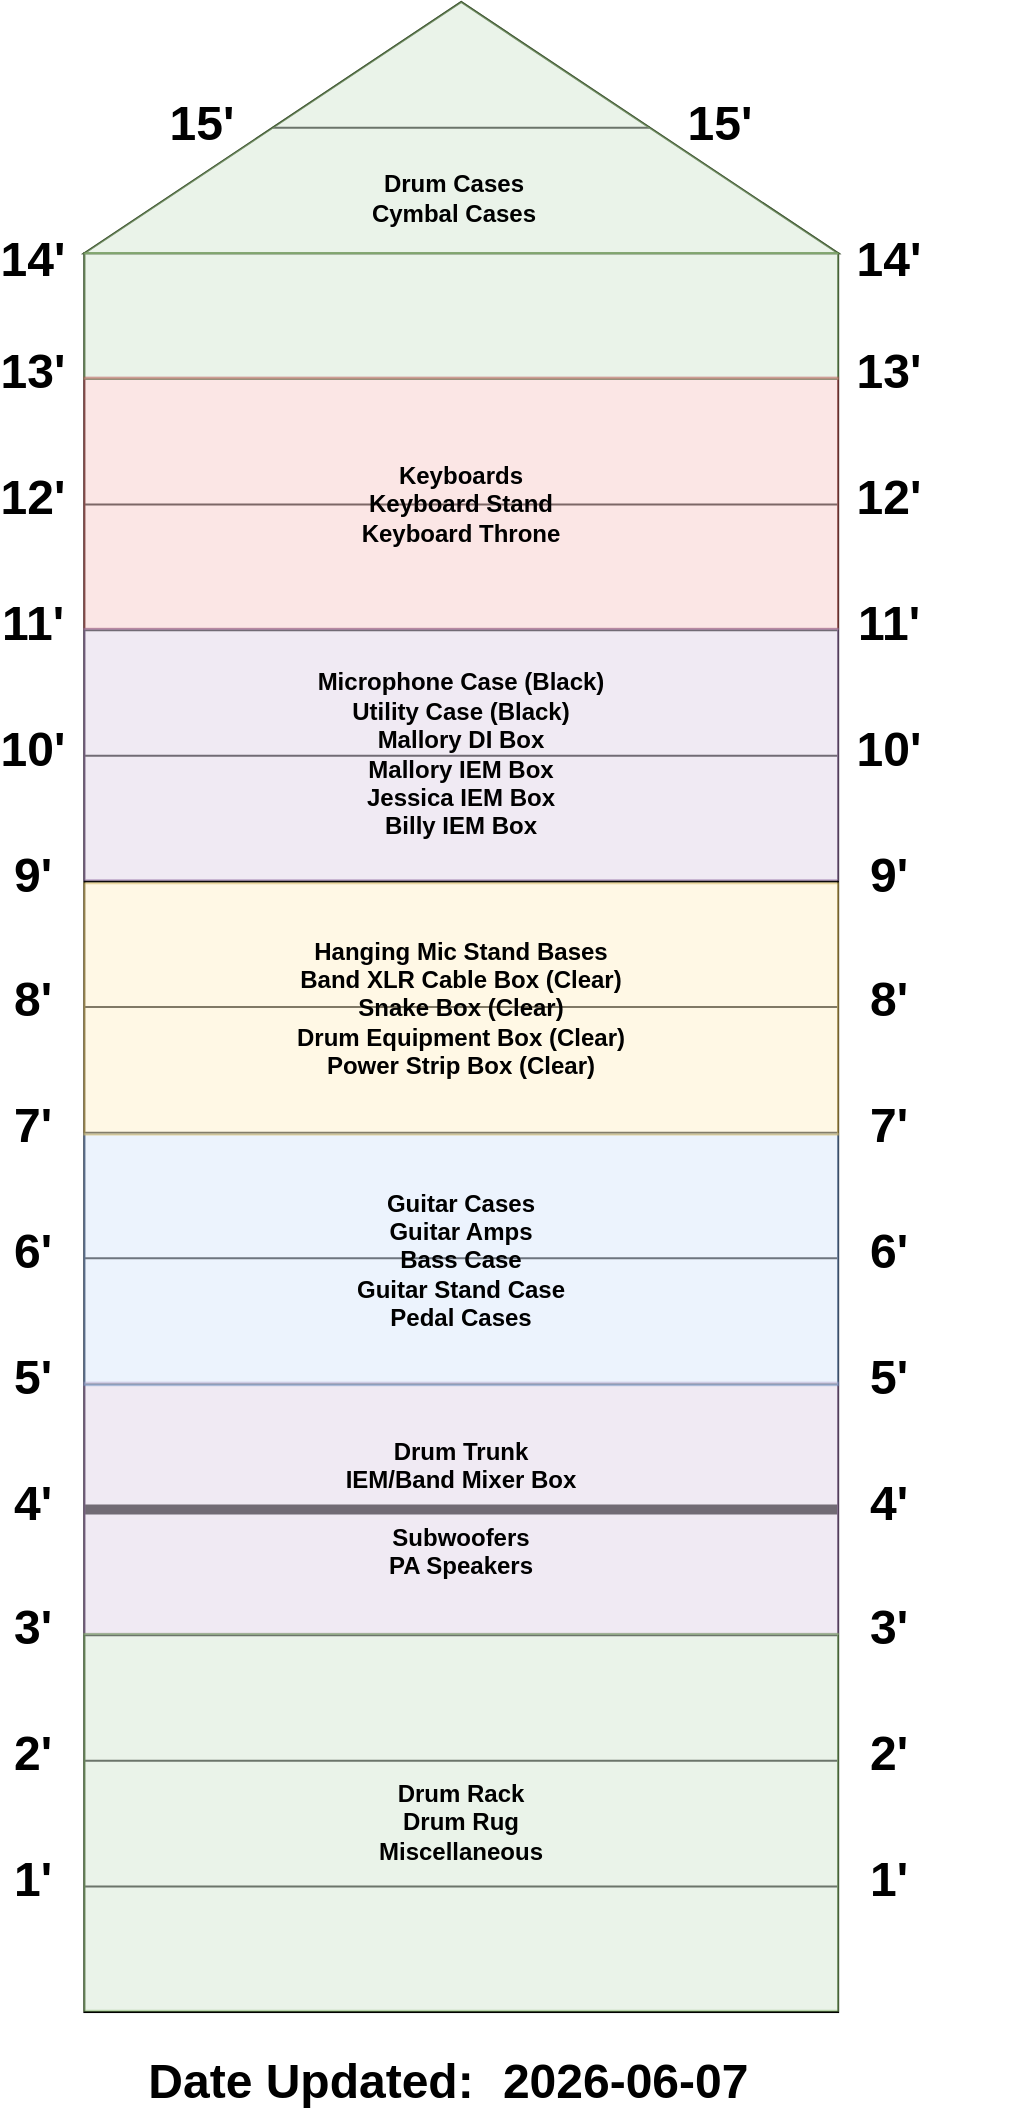 <mxfile version="28.0.7">
  <diagram name="Page-1" id="X5lvkgiN3U133mV6QOkO">
    <mxGraphModel dx="1156" dy="447" grid="1" gridSize="10" guides="1" tooltips="1" connect="1" arrows="1" fold="1" page="1" pageScale="1" pageWidth="850" pageHeight="1100" math="0" shadow="0">
      <root>
        <mxCell id="0" />
        <mxCell id="1" parent="0" />
        <mxCell id="6AG9FM8eWZYMSyOvZ8YQ-7" value="" style="group" parent="1" vertex="1" connectable="0">
          <mxGeometry x="347.997" y="1070.004" width="153.35" as="geometry" />
        </mxCell>
        <object label="&lt;span style=&quot;font-size: 24px;&quot;&gt;&lt;b&gt;&amp;nbsp;%date{yyyy-mm-dd}%&lt;/b&gt;&lt;/span&gt;" placeholders="1" id="nhZHOeeMNoCa2xDWZXQW-69">
          <mxCell style="edgeLabel;html=1;align=center;verticalAlign=middle;resizable=0;points=[];labelBorderColor=none;labelBackgroundColor=none;" parent="6AG9FM8eWZYMSyOvZ8YQ-7" vertex="1" connectable="0">
            <mxGeometry x="153.35" as="geometry" />
          </mxCell>
        </object>
        <object label="&lt;span style=&quot;font-size: 24px;&quot;&gt;&lt;b&gt;Date Updated:&lt;/b&gt;&lt;/span&gt;" placeholders="1" id="nhZHOeeMNoCa2xDWZXQW-70">
          <mxCell style="edgeLabel;html=1;align=center;verticalAlign=middle;resizable=0;points=[];labelBorderColor=none;labelBackgroundColor=none;" parent="6AG9FM8eWZYMSyOvZ8YQ-7" vertex="1" connectable="0">
            <mxGeometry as="geometry" />
          </mxCell>
        </object>
        <mxCell id="nhZHOeeMNoCa2xDWZXQW-53" value="" style="group" parent="1" connectable="0" vertex="1">
          <mxGeometry x="210.05" y="30" width="489.95" height="1005.026" as="geometry" />
        </mxCell>
        <mxCell id="nhZHOeeMNoCa2xDWZXQW-17" value="&lt;font style=&quot;font-size: 24px;&quot;&gt;1&#39;&lt;/font&gt;" style="text;strokeColor=none;align=center;fillColor=none;html=1;verticalAlign=middle;whiteSpace=wrap;rounded=0;fontStyle=1" parent="1" vertex="1">
          <mxGeometry x="200" y="959.649" width="18.844" height="18.844" as="geometry" />
        </mxCell>
        <mxCell id="nhZHOeeMNoCa2xDWZXQW-18" value="&lt;font style=&quot;font-size: 24px;&quot;&gt;1&#39;&lt;/font&gt;" style="text;strokeColor=none;align=center;fillColor=none;html=1;verticalAlign=middle;whiteSpace=wrap;rounded=0;fontStyle=1" parent="1" vertex="1">
          <mxGeometry x="628.392" y="959.649" width="18.844" height="18.844" as="geometry" />
        </mxCell>
        <mxCell id="nhZHOeeMNoCa2xDWZXQW-19" value="&lt;font style=&quot;font-size: 24px;&quot;&gt;2&#39;&lt;/font&gt;" style="text;strokeColor=none;align=center;fillColor=none;html=1;verticalAlign=middle;whiteSpace=wrap;rounded=0;fontStyle=1" parent="1" vertex="1">
          <mxGeometry x="200" y="896.835" width="18.844" height="18.844" as="geometry" />
        </mxCell>
        <mxCell id="nhZHOeeMNoCa2xDWZXQW-20" value="&lt;font style=&quot;font-size: 24px;&quot;&gt;2&#39;&lt;/font&gt;" style="text;strokeColor=none;align=center;fillColor=none;html=1;verticalAlign=middle;whiteSpace=wrap;rounded=0;fontStyle=1" parent="1" vertex="1">
          <mxGeometry x="628.392" y="896.835" width="18.844" height="18.844" as="geometry" />
        </mxCell>
        <mxCell id="nhZHOeeMNoCa2xDWZXQW-21" value="&lt;font style=&quot;font-size: 24px;&quot;&gt;3&#39;&lt;/font&gt;" style="text;strokeColor=none;align=center;fillColor=none;html=1;verticalAlign=middle;whiteSpace=wrap;rounded=0;fontStyle=1" parent="1" vertex="1">
          <mxGeometry x="200" y="834.02" width="18.844" height="18.844" as="geometry" />
        </mxCell>
        <mxCell id="nhZHOeeMNoCa2xDWZXQW-22" value="&lt;font style=&quot;font-size: 24px;&quot;&gt;3&#39;&lt;/font&gt;" style="text;strokeColor=none;align=center;fillColor=none;html=1;verticalAlign=middle;whiteSpace=wrap;rounded=0;fontStyle=1" parent="1" vertex="1">
          <mxGeometry x="628.392" y="834.02" width="18.844" height="18.844" as="geometry" />
        </mxCell>
        <mxCell id="nhZHOeeMNoCa2xDWZXQW-23" value="&lt;font style=&quot;font-size: 24px;&quot;&gt;4&#39;&lt;/font&gt;" style="text;strokeColor=none;align=center;fillColor=none;html=1;verticalAlign=middle;whiteSpace=wrap;rounded=0;fontStyle=1" parent="1" vertex="1">
          <mxGeometry x="200" y="771.206" width="18.844" height="18.844" as="geometry" />
        </mxCell>
        <mxCell id="nhZHOeeMNoCa2xDWZXQW-24" value="&lt;font style=&quot;font-size: 24px;&quot;&gt;4&#39;&lt;/font&gt;" style="text;strokeColor=none;align=center;fillColor=none;html=1;verticalAlign=middle;whiteSpace=wrap;rounded=0;fontStyle=1" parent="1" vertex="1">
          <mxGeometry x="628.392" y="771.206" width="18.844" height="18.844" as="geometry" />
        </mxCell>
        <mxCell id="nhZHOeeMNoCa2xDWZXQW-25" value="&lt;font style=&quot;font-size: 24px;&quot;&gt;5&#39;&lt;/font&gt;" style="text;strokeColor=none;align=center;fillColor=none;html=1;verticalAlign=middle;whiteSpace=wrap;rounded=0;fontStyle=1" parent="1" vertex="1">
          <mxGeometry x="200" y="708.392" width="18.844" height="18.844" as="geometry" />
        </mxCell>
        <mxCell id="nhZHOeeMNoCa2xDWZXQW-26" value="&lt;font style=&quot;font-size: 24px;&quot;&gt;5&#39;&lt;/font&gt;" style="text;strokeColor=none;align=center;fillColor=none;html=1;verticalAlign=middle;whiteSpace=wrap;rounded=0;fontStyle=1" parent="1" vertex="1">
          <mxGeometry x="628.392" y="708.392" width="18.844" height="18.844" as="geometry" />
        </mxCell>
        <mxCell id="nhZHOeeMNoCa2xDWZXQW-27" value="&lt;font style=&quot;font-size: 24px;&quot;&gt;6&#39;&lt;/font&gt;" style="text;strokeColor=none;align=center;fillColor=none;html=1;verticalAlign=middle;whiteSpace=wrap;rounded=0;fontStyle=1" parent="1" vertex="1">
          <mxGeometry x="200" y="645.578" width="18.844" height="18.844" as="geometry" />
        </mxCell>
        <mxCell id="nhZHOeeMNoCa2xDWZXQW-28" value="&lt;font style=&quot;font-size: 24px;&quot;&gt;6&#39;&lt;/font&gt;" style="text;strokeColor=none;align=center;fillColor=none;html=1;verticalAlign=middle;whiteSpace=wrap;rounded=0;fontStyle=1" parent="1" vertex="1">
          <mxGeometry x="628.392" y="645.578" width="18.844" height="18.844" as="geometry" />
        </mxCell>
        <mxCell id="nhZHOeeMNoCa2xDWZXQW-34" value="&lt;font style=&quot;font-size: 24px;&quot;&gt;7&#39;&lt;/font&gt;" style="text;strokeColor=none;align=center;fillColor=none;html=1;verticalAlign=middle;whiteSpace=wrap;rounded=0;fontStyle=1" parent="1" vertex="1">
          <mxGeometry x="200" y="582.764" width="18.844" height="18.844" as="geometry" />
        </mxCell>
        <mxCell id="nhZHOeeMNoCa2xDWZXQW-35" value="&lt;font style=&quot;font-size: 24px;&quot;&gt;7&#39;&lt;/font&gt;" style="text;strokeColor=none;align=center;fillColor=none;html=1;verticalAlign=middle;whiteSpace=wrap;rounded=0;fontStyle=1" parent="1" vertex="1">
          <mxGeometry x="628.392" y="582.764" width="18.844" height="18.844" as="geometry" />
        </mxCell>
        <mxCell id="nhZHOeeMNoCa2xDWZXQW-36" value="&lt;font style=&quot;font-size: 24px;&quot;&gt;8&#39;&lt;/font&gt;" style="text;strokeColor=none;align=center;fillColor=none;html=1;verticalAlign=middle;whiteSpace=wrap;rounded=0;fontStyle=1" parent="1" vertex="1">
          <mxGeometry x="200" y="519.95" width="18.844" height="18.844" as="geometry" />
        </mxCell>
        <mxCell id="nhZHOeeMNoCa2xDWZXQW-37" value="&lt;font style=&quot;font-size: 24px;&quot;&gt;8&#39;&lt;/font&gt;" style="text;strokeColor=none;align=center;fillColor=none;html=1;verticalAlign=middle;whiteSpace=wrap;rounded=0;fontStyle=1" parent="1" vertex="1">
          <mxGeometry x="628.392" y="519.95" width="18.844" height="18.844" as="geometry" />
        </mxCell>
        <mxCell id="nhZHOeeMNoCa2xDWZXQW-38" value="&lt;font style=&quot;font-size: 24px;&quot;&gt;9&#39;&lt;/font&gt;" style="text;strokeColor=none;align=center;fillColor=none;html=1;verticalAlign=middle;whiteSpace=wrap;rounded=0;fontStyle=1" parent="1" vertex="1">
          <mxGeometry x="200" y="457.136" width="18.844" height="18.844" as="geometry" />
        </mxCell>
        <mxCell id="nhZHOeeMNoCa2xDWZXQW-39" value="&lt;font style=&quot;font-size: 24px;&quot;&gt;9&#39;&lt;/font&gt;" style="text;strokeColor=none;align=center;fillColor=none;html=1;verticalAlign=middle;whiteSpace=wrap;rounded=0;fontStyle=1" parent="1" vertex="1">
          <mxGeometry x="628.392" y="457.136" width="18.844" height="18.844" as="geometry" />
        </mxCell>
        <mxCell id="nhZHOeeMNoCa2xDWZXQW-40" value="&lt;font style=&quot;font-size: 24px;&quot;&gt;10&#39;&lt;/font&gt;" style="text;strokeColor=none;align=center;fillColor=none;html=1;verticalAlign=middle;whiteSpace=wrap;rounded=0;fontStyle=1" parent="1" vertex="1">
          <mxGeometry x="200" y="394.322" width="18.844" height="18.844" as="geometry" />
        </mxCell>
        <mxCell id="nhZHOeeMNoCa2xDWZXQW-41" value="&lt;font style=&quot;font-size: 24px;&quot;&gt;10&#39;&lt;/font&gt;" style="text;strokeColor=none;align=center;fillColor=none;html=1;verticalAlign=middle;whiteSpace=wrap;rounded=0;fontStyle=1" parent="1" vertex="1">
          <mxGeometry x="628.392" y="394.322" width="18.844" height="18.844" as="geometry" />
        </mxCell>
        <mxCell id="nhZHOeeMNoCa2xDWZXQW-42" value="&lt;font style=&quot;font-size: 24px;&quot;&gt;11&#39;&lt;/font&gt;" style="text;strokeColor=none;align=center;fillColor=none;html=1;verticalAlign=middle;whiteSpace=wrap;rounded=0;fontStyle=1" parent="1" vertex="1">
          <mxGeometry x="200" y="331.508" width="18.844" height="18.844" as="geometry" />
        </mxCell>
        <mxCell id="nhZHOeeMNoCa2xDWZXQW-43" value="&lt;font style=&quot;font-size: 24px;&quot;&gt;11&#39;&lt;/font&gt;" style="text;strokeColor=none;align=center;fillColor=none;html=1;verticalAlign=middle;whiteSpace=wrap;rounded=0;fontStyle=1" parent="1" vertex="1">
          <mxGeometry x="628.392" y="331.508" width="18.844" height="18.844" as="geometry" />
        </mxCell>
        <mxCell id="nhZHOeeMNoCa2xDWZXQW-44" value="&lt;font style=&quot;font-size: 24px;&quot;&gt;12&#39;&lt;/font&gt;" style="text;strokeColor=none;align=center;fillColor=none;html=1;verticalAlign=middle;whiteSpace=wrap;rounded=0;fontStyle=1" parent="1" vertex="1">
          <mxGeometry x="200" y="268.694" width="18.844" height="18.844" as="geometry" />
        </mxCell>
        <mxCell id="nhZHOeeMNoCa2xDWZXQW-45" value="&lt;font style=&quot;font-size: 24px;&quot;&gt;12&#39;&lt;/font&gt;" style="text;strokeColor=none;align=center;fillColor=none;html=1;verticalAlign=middle;whiteSpace=wrap;rounded=0;fontStyle=1" parent="1" vertex="1">
          <mxGeometry x="628.392" y="268.694" width="18.844" height="18.844" as="geometry" />
        </mxCell>
        <mxCell id="nhZHOeeMNoCa2xDWZXQW-46" value="&lt;font style=&quot;font-size: 24px;&quot;&gt;13&#39;&lt;/font&gt;" style="text;strokeColor=none;align=center;fillColor=none;html=1;verticalAlign=middle;whiteSpace=wrap;rounded=0;fontStyle=1" parent="1" vertex="1">
          <mxGeometry x="200" y="205.879" width="18.844" height="18.844" as="geometry" />
        </mxCell>
        <mxCell id="nhZHOeeMNoCa2xDWZXQW-47" value="&lt;font style=&quot;font-size: 24px;&quot;&gt;13&#39;&lt;/font&gt;" style="text;strokeColor=none;align=center;fillColor=none;html=1;verticalAlign=middle;whiteSpace=wrap;rounded=0;fontStyle=1" parent="1" vertex="1">
          <mxGeometry x="628.392" y="205.879" width="18.844" height="18.844" as="geometry" />
        </mxCell>
        <mxCell id="nhZHOeeMNoCa2xDWZXQW-48" value="&lt;font style=&quot;font-size: 24px;&quot;&gt;14&#39;&lt;/font&gt;" style="text;strokeColor=none;align=center;fillColor=none;html=1;verticalAlign=middle;whiteSpace=wrap;rounded=0;fontStyle=1" parent="1" vertex="1">
          <mxGeometry x="200" y="149.347" width="18.844" height="18.844" as="geometry" />
        </mxCell>
        <mxCell id="nhZHOeeMNoCa2xDWZXQW-49" value="&lt;font style=&quot;font-size: 24px;&quot;&gt;14&#39;&lt;/font&gt;" style="text;strokeColor=none;align=center;fillColor=none;html=1;verticalAlign=middle;whiteSpace=wrap;rounded=0;fontStyle=1" parent="1" vertex="1">
          <mxGeometry x="628.392" y="149.347" width="18.844" height="18.844" as="geometry" />
        </mxCell>
        <mxCell id="nhZHOeeMNoCa2xDWZXQW-1" value="" style="rounded=0;whiteSpace=wrap;html=1;" parent="1" vertex="1">
          <mxGeometry x="235.176" y="155.628" width="376.884" height="879.397" as="geometry" />
        </mxCell>
        <mxCell id="nhZHOeeMNoCa2xDWZXQW-7" value="" style="endArrow=none;html=1;rounded=0;exitX=0;exitY=0.1;exitDx=0;exitDy=0;exitPerimeter=0;entryX=1;entryY=0.102;entryDx=0;entryDy=0;entryPerimeter=0;" parent="1" edge="1">
          <mxGeometry width="50" height="50" relative="1" as="geometry">
            <mxPoint x="235.176" y="218.442" as="sourcePoint" />
            <mxPoint x="612.06" y="218.442" as="targetPoint" />
          </mxGeometry>
        </mxCell>
        <mxCell id="nhZHOeeMNoCa2xDWZXQW-8" value="" style="endArrow=none;html=1;rounded=0;entryX=1;entryY=0.202;entryDx=0;entryDy=0;entryPerimeter=0;" parent="1" edge="1">
          <mxGeometry width="50" height="50" relative="1" as="geometry">
            <mxPoint x="235.176" y="281.256" as="sourcePoint" />
            <mxPoint x="612.06" y="281.256" as="targetPoint" />
          </mxGeometry>
        </mxCell>
        <mxCell id="nhZHOeeMNoCa2xDWZXQW-9" value="" style="endArrow=none;html=1;rounded=0;exitX=0;exitY=0.295;exitDx=0;exitDy=0;exitPerimeter=0;entryX=1;entryY=0.296;entryDx=0;entryDy=0;entryPerimeter=0;" parent="1" edge="1">
          <mxGeometry width="50" height="50" relative="1" as="geometry">
            <mxPoint x="235.176" y="344.07" as="sourcePoint" />
            <mxPoint x="612.06" y="344.07" as="targetPoint" />
          </mxGeometry>
        </mxCell>
        <mxCell id="nhZHOeeMNoCa2xDWZXQW-10" value="" style="endArrow=none;html=1;rounded=0;entryX=1;entryY=0.396;entryDx=0;entryDy=0;entryPerimeter=0;" parent="1" edge="1">
          <mxGeometry width="50" height="50" relative="1" as="geometry">
            <mxPoint x="235.176" y="406.885" as="sourcePoint" />
            <mxPoint x="612.06" y="406.885" as="targetPoint" />
          </mxGeometry>
        </mxCell>
        <mxCell id="nhZHOeeMNoCa2xDWZXQW-11" value="" style="endArrow=none;html=1;rounded=0;exitX=0;exitY=0.5;exitDx=0;exitDy=0;entryX=1;entryY=0.5;entryDx=0;entryDy=0;" parent="1" edge="1">
          <mxGeometry width="50" height="50" relative="1" as="geometry">
            <mxPoint x="235.176" y="469.699" as="sourcePoint" />
            <mxPoint x="612.06" y="469.699" as="targetPoint" />
          </mxGeometry>
        </mxCell>
        <mxCell id="nhZHOeeMNoCa2xDWZXQW-13" value="" style="endArrow=none;html=1;rounded=0;entryX=1;entryY=0.696;entryDx=0;entryDy=0;entryPerimeter=0;" parent="1" edge="1">
          <mxGeometry width="50" height="50" relative="1" as="geometry">
            <mxPoint x="235.176" y="595.327" as="sourcePoint" />
            <mxPoint x="612.06" y="595.327" as="targetPoint" />
          </mxGeometry>
        </mxCell>
        <mxCell id="nhZHOeeMNoCa2xDWZXQW-14" value="" style="endArrow=none;html=1;rounded=0;entryX=1;entryY=0.796;entryDx=0;entryDy=0;entryPerimeter=0;exitX=0;exitY=0.797;exitDx=0;exitDy=0;exitPerimeter=0;" parent="1" edge="1">
          <mxGeometry width="50" height="50" relative="1" as="geometry">
            <mxPoint x="235.176" y="658.141" as="sourcePoint" />
            <mxPoint x="612.06" y="658.141" as="targetPoint" />
          </mxGeometry>
        </mxCell>
        <mxCell id="nhZHOeeMNoCa2xDWZXQW-15" value="" style="endArrow=none;html=1;rounded=0;exitX=0;exitY=0.895;exitDx=0;exitDy=0;exitPerimeter=0;" parent="1" edge="1">
          <mxGeometry width="50" height="50" relative="1" as="geometry">
            <mxPoint x="235.176" y="720.955" as="sourcePoint" />
            <mxPoint x="612.06" y="720.955" as="targetPoint" />
          </mxGeometry>
        </mxCell>
        <mxCell id="nhZHOeeMNoCa2xDWZXQW-29" value="" style="endArrow=none;html=1;rounded=0;exitX=0;exitY=0.5;exitDx=0;exitDy=0;entryX=1;entryY=0.5;entryDx=0;entryDy=0;" parent="1" edge="1">
          <mxGeometry width="50" height="50" relative="1" as="geometry">
            <mxPoint x="235.176" y="532.513" as="sourcePoint" />
            <mxPoint x="612.06" y="532.513" as="targetPoint" />
          </mxGeometry>
        </mxCell>
        <mxCell id="nhZHOeeMNoCa2xDWZXQW-30" value="" style="endArrow=none;html=1;rounded=0;exitX=0;exitY=0.895;exitDx=0;exitDy=0;exitPerimeter=0;strokeWidth=5;" parent="1" edge="1">
          <mxGeometry width="50" height="50" relative="1" as="geometry">
            <mxPoint x="235.176" y="783.769" as="sourcePoint" />
            <mxPoint x="612.06" y="783.769" as="targetPoint" />
          </mxGeometry>
        </mxCell>
        <mxCell id="nhZHOeeMNoCa2xDWZXQW-31" value="" style="endArrow=none;html=1;rounded=0;exitX=0;exitY=0.895;exitDx=0;exitDy=0;exitPerimeter=0;" parent="1" edge="1">
          <mxGeometry width="50" height="50" relative="1" as="geometry">
            <mxPoint x="235.176" y="846.583" as="sourcePoint" />
            <mxPoint x="612.06" y="846.583" as="targetPoint" />
          </mxGeometry>
        </mxCell>
        <mxCell id="nhZHOeeMNoCa2xDWZXQW-32" value="" style="endArrow=none;html=1;rounded=0;exitX=0;exitY=0.895;exitDx=0;exitDy=0;exitPerimeter=0;" parent="1" edge="1">
          <mxGeometry width="50" height="50" relative="1" as="geometry">
            <mxPoint x="235.176" y="909.397" as="sourcePoint" />
            <mxPoint x="612.06" y="909.397" as="targetPoint" />
          </mxGeometry>
        </mxCell>
        <mxCell id="nhZHOeeMNoCa2xDWZXQW-33" value="" style="endArrow=none;html=1;rounded=0;exitX=0;exitY=0.895;exitDx=0;exitDy=0;exitPerimeter=0;" parent="1" edge="1">
          <mxGeometry width="50" height="50" relative="1" as="geometry">
            <mxPoint x="235.176" y="972.211" as="sourcePoint" />
            <mxPoint x="612.06" y="972.211" as="targetPoint" />
          </mxGeometry>
        </mxCell>
        <mxCell id="nhZHOeeMNoCa2xDWZXQW-51" value="&lt;font style=&quot;font-size: 24px;&quot;&gt;15&#39;&lt;/font&gt;" style="text;strokeColor=none;align=center;fillColor=none;html=1;verticalAlign=middle;whiteSpace=wrap;rounded=0;fontStyle=1" parent="1" vertex="1">
          <mxGeometry x="285.786" y="81.508" width="16.152" height="18.844" as="geometry" />
        </mxCell>
        <mxCell id="nhZHOeeMNoCa2xDWZXQW-52" value="&lt;font style=&quot;font-size: 24px;&quot;&gt;15&#39;&lt;/font&gt;" style="text;strokeColor=none;align=center;fillColor=none;html=1;verticalAlign=middle;whiteSpace=wrap;rounded=0;fontStyle=1" parent="1" vertex="1">
          <mxGeometry x="545.298" y="81.508" width="16.152" height="18.844" as="geometry" />
        </mxCell>
        <mxCell id="nhZHOeeMNoCa2xDWZXQW-54" value="" style="triangle;whiteSpace=wrap;html=1;rotation=-90;" parent="1" vertex="1">
          <mxGeometry x="360.804" y="-95.628" width="125.628" height="376.885" as="geometry" />
        </mxCell>
        <mxCell id="nhZHOeeMNoCa2xDWZXQW-55" value="" style="endArrow=none;html=1;rounded=0;exitX=0.5;exitY=0;exitDx=0;exitDy=0;entryX=0.5;entryY=1;entryDx=0;entryDy=0;" parent="1" source="nhZHOeeMNoCa2xDWZXQW-54" target="nhZHOeeMNoCa2xDWZXQW-54" edge="1">
          <mxGeometry width="50" height="50" relative="1" as="geometry">
            <mxPoint x="423.618" y="143.065" as="sourcePoint" />
            <mxPoint x="486.432" y="80.251" as="targetPoint" />
          </mxGeometry>
        </mxCell>
        <mxCell id="nhZHOeeMNoCa2xDWZXQW-59" value="&lt;div&gt;&lt;b&gt;Drum Trunk&lt;/b&gt;&lt;/div&gt;&lt;b&gt;IEM/Band Mixer Box&lt;/b&gt;&lt;div&gt;&lt;b&gt;&lt;br&gt;&lt;/b&gt;&lt;div&gt;&lt;b style=&quot;background-color: transparent; color: light-dark(rgb(0, 0, 0), rgb(255, 255, 255));&quot;&gt;Subwoofers&lt;/b&gt;&lt;/div&gt;&lt;div&gt;&lt;div&gt;&lt;b&gt;PA Speakers&lt;/b&gt;&lt;/div&gt;&lt;/div&gt;&lt;/div&gt;" style="rounded=0;whiteSpace=wrap;html=1;opacity=50;fillColor=#e1d5e7;strokeColor=#9673a6;" parent="1" vertex="1">
          <mxGeometry x="235.176" y="720.327" width="376.884" height="125.628" as="geometry" />
        </mxCell>
        <mxCell id="nhZHOeeMNoCa2xDWZXQW-63" value="&lt;b&gt;Drum Rack&lt;/b&gt;&lt;div&gt;&lt;b&gt;Drum Rug&lt;/b&gt;&lt;/div&gt;&lt;div&gt;&lt;b&gt;Miscellaneous&lt;/b&gt;&lt;/div&gt;" style="whiteSpace=wrap;html=1;fillColor=#d5e8d4;strokeColor=#82b366;opacity=50;" parent="1" vertex="1">
          <mxGeometry x="235.176" y="845.955" width="376.884" height="188.442" as="geometry" />
        </mxCell>
        <mxCell id="nhZHOeeMNoCa2xDWZXQW-57" value="" style="triangle;whiteSpace=wrap;html=1;rotation=-90;opacity=50;fillColor=#d5e8d4;strokeColor=#82b366;" parent="1" vertex="1">
          <mxGeometry x="360.804" y="-95.628" width="125.628" height="376.885" as="geometry" />
        </mxCell>
        <mxCell id="nhZHOeeMNoCa2xDWZXQW-61" value="&lt;b&gt;Drum Cases&lt;/b&gt;&lt;div&gt;&lt;b&gt;Cymbal Cases&lt;/b&gt;&lt;/div&gt;" style="text;strokeColor=none;align=center;fillColor=none;html=1;verticalAlign=middle;whiteSpace=wrap;rounded=0;" parent="1" vertex="1">
          <mxGeometry x="325.628" y="109.146" width="188.442" height="37.688" as="geometry" />
        </mxCell>
        <mxCell id="nhZHOeeMNoCa2xDWZXQW-64" value="" style="whiteSpace=wrap;html=1;fillColor=#d5e8d4;strokeColor=#82b366;opacity=50;" parent="1" vertex="1">
          <mxGeometry x="235.176" y="155.628" width="376.884" height="62.814" as="geometry" />
        </mxCell>
        <mxCell id="nhZHOeeMNoCa2xDWZXQW-65" value="&lt;div&gt;&lt;b&gt;Keyboards&lt;/b&gt;&lt;b&gt;&lt;/b&gt;&lt;/div&gt;&lt;b&gt;Keyboard Stand&lt;/b&gt;&lt;div&gt;&lt;b&gt;Keyboard Throne&lt;/b&gt;&lt;/div&gt;" style="whiteSpace=wrap;html=1;fillColor=#f8cecc;strokeColor=#b85450;opacity=50;" parent="1" vertex="1">
          <mxGeometry x="235.176" y="217.814" width="376.884" height="125.628" as="geometry" />
        </mxCell>
        <mxCell id="nhZHOeeMNoCa2xDWZXQW-66" value="&lt;b&gt;Microphone Case (Black)&lt;/b&gt;&lt;div&gt;&lt;b&gt;Utility Case (Black)&lt;/b&gt;&lt;/div&gt;&lt;div&gt;&lt;b&gt;Mallory DI Box&lt;/b&gt;&lt;/div&gt;&lt;div&gt;&lt;b&gt;Mallory IEM Box&lt;/b&gt;&lt;/div&gt;&lt;div&gt;&lt;b&gt;Jessica IEM Box&lt;/b&gt;&lt;/div&gt;&lt;div&gt;&lt;b&gt;Billy IEM Box&lt;/b&gt;&lt;/div&gt;" style="whiteSpace=wrap;html=1;fillColor=#e1d5e7;strokeColor=#9673a6;opacity=50;" parent="1" vertex="1">
          <mxGeometry x="235.176" y="343.442" width="376.884" height="125.628" as="geometry" />
        </mxCell>
        <mxCell id="nhZHOeeMNoCa2xDWZXQW-67" value="&lt;b&gt;Guitar Cases&lt;/b&gt;&lt;div&gt;&lt;b&gt;Guitar Amps&lt;br&gt;&lt;/b&gt;&lt;div&gt;&lt;b&gt;Bass Case&lt;/b&gt;&lt;/div&gt;&lt;div&gt;&lt;b&gt;Guitar Stand Case&lt;/b&gt;&lt;/div&gt;&lt;div&gt;&lt;b&gt;Pedal Cases&lt;/b&gt;&lt;/div&gt;&lt;/div&gt;" style="whiteSpace=wrap;html=1;fillColor=#dae8fc;strokeColor=#6c8ebf;opacity=50;" parent="1" vertex="1">
          <mxGeometry x="235.176" y="595.955" width="376.884" height="125.628" as="geometry" />
        </mxCell>
        <mxCell id="nhZHOeeMNoCa2xDWZXQW-68" value="&lt;b&gt;Hanging Mic Stand Bases&lt;/b&gt;&lt;div&gt;&lt;b&gt;Band XLR Cable Box (Clear)&lt;/b&gt;&lt;/div&gt;&lt;div&gt;&lt;b&gt;Snake Box&lt;/b&gt;&lt;b style=&quot;background-color: transparent; color: light-dark(rgb(0, 0, 0), rgb(255, 255, 255));&quot;&gt;&amp;nbsp;(Clear)&lt;/b&gt;&lt;/div&gt;&lt;div&gt;&lt;b&gt;Drum Equipment Box&lt;/b&gt;&lt;b style=&quot;background-color: transparent; color: light-dark(rgb(0, 0, 0), rgb(255, 255, 255));&quot;&gt;&amp;nbsp;(Clear)&lt;/b&gt;&lt;/div&gt;&lt;div&gt;&lt;b style=&quot;background-color: transparent; color: light-dark(rgb(0, 0, 0), rgb(255, 255, 255));&quot;&gt;Power Strip Box&lt;/b&gt;&lt;b style=&quot;background-color: transparent; color: light-dark(rgb(0, 0, 0), rgb(255, 255, 255));&quot;&gt;&amp;nbsp;(Clear)&lt;/b&gt;&lt;/div&gt;" style="whiteSpace=wrap;html=1;fillColor=#fff2cc;strokeColor=#d6b656;opacity=50;" parent="1" vertex="1">
          <mxGeometry x="235.176" y="470.641" width="376.884" height="125.628" as="geometry" />
        </mxCell>
      </root>
    </mxGraphModel>
  </diagram>
</mxfile>

